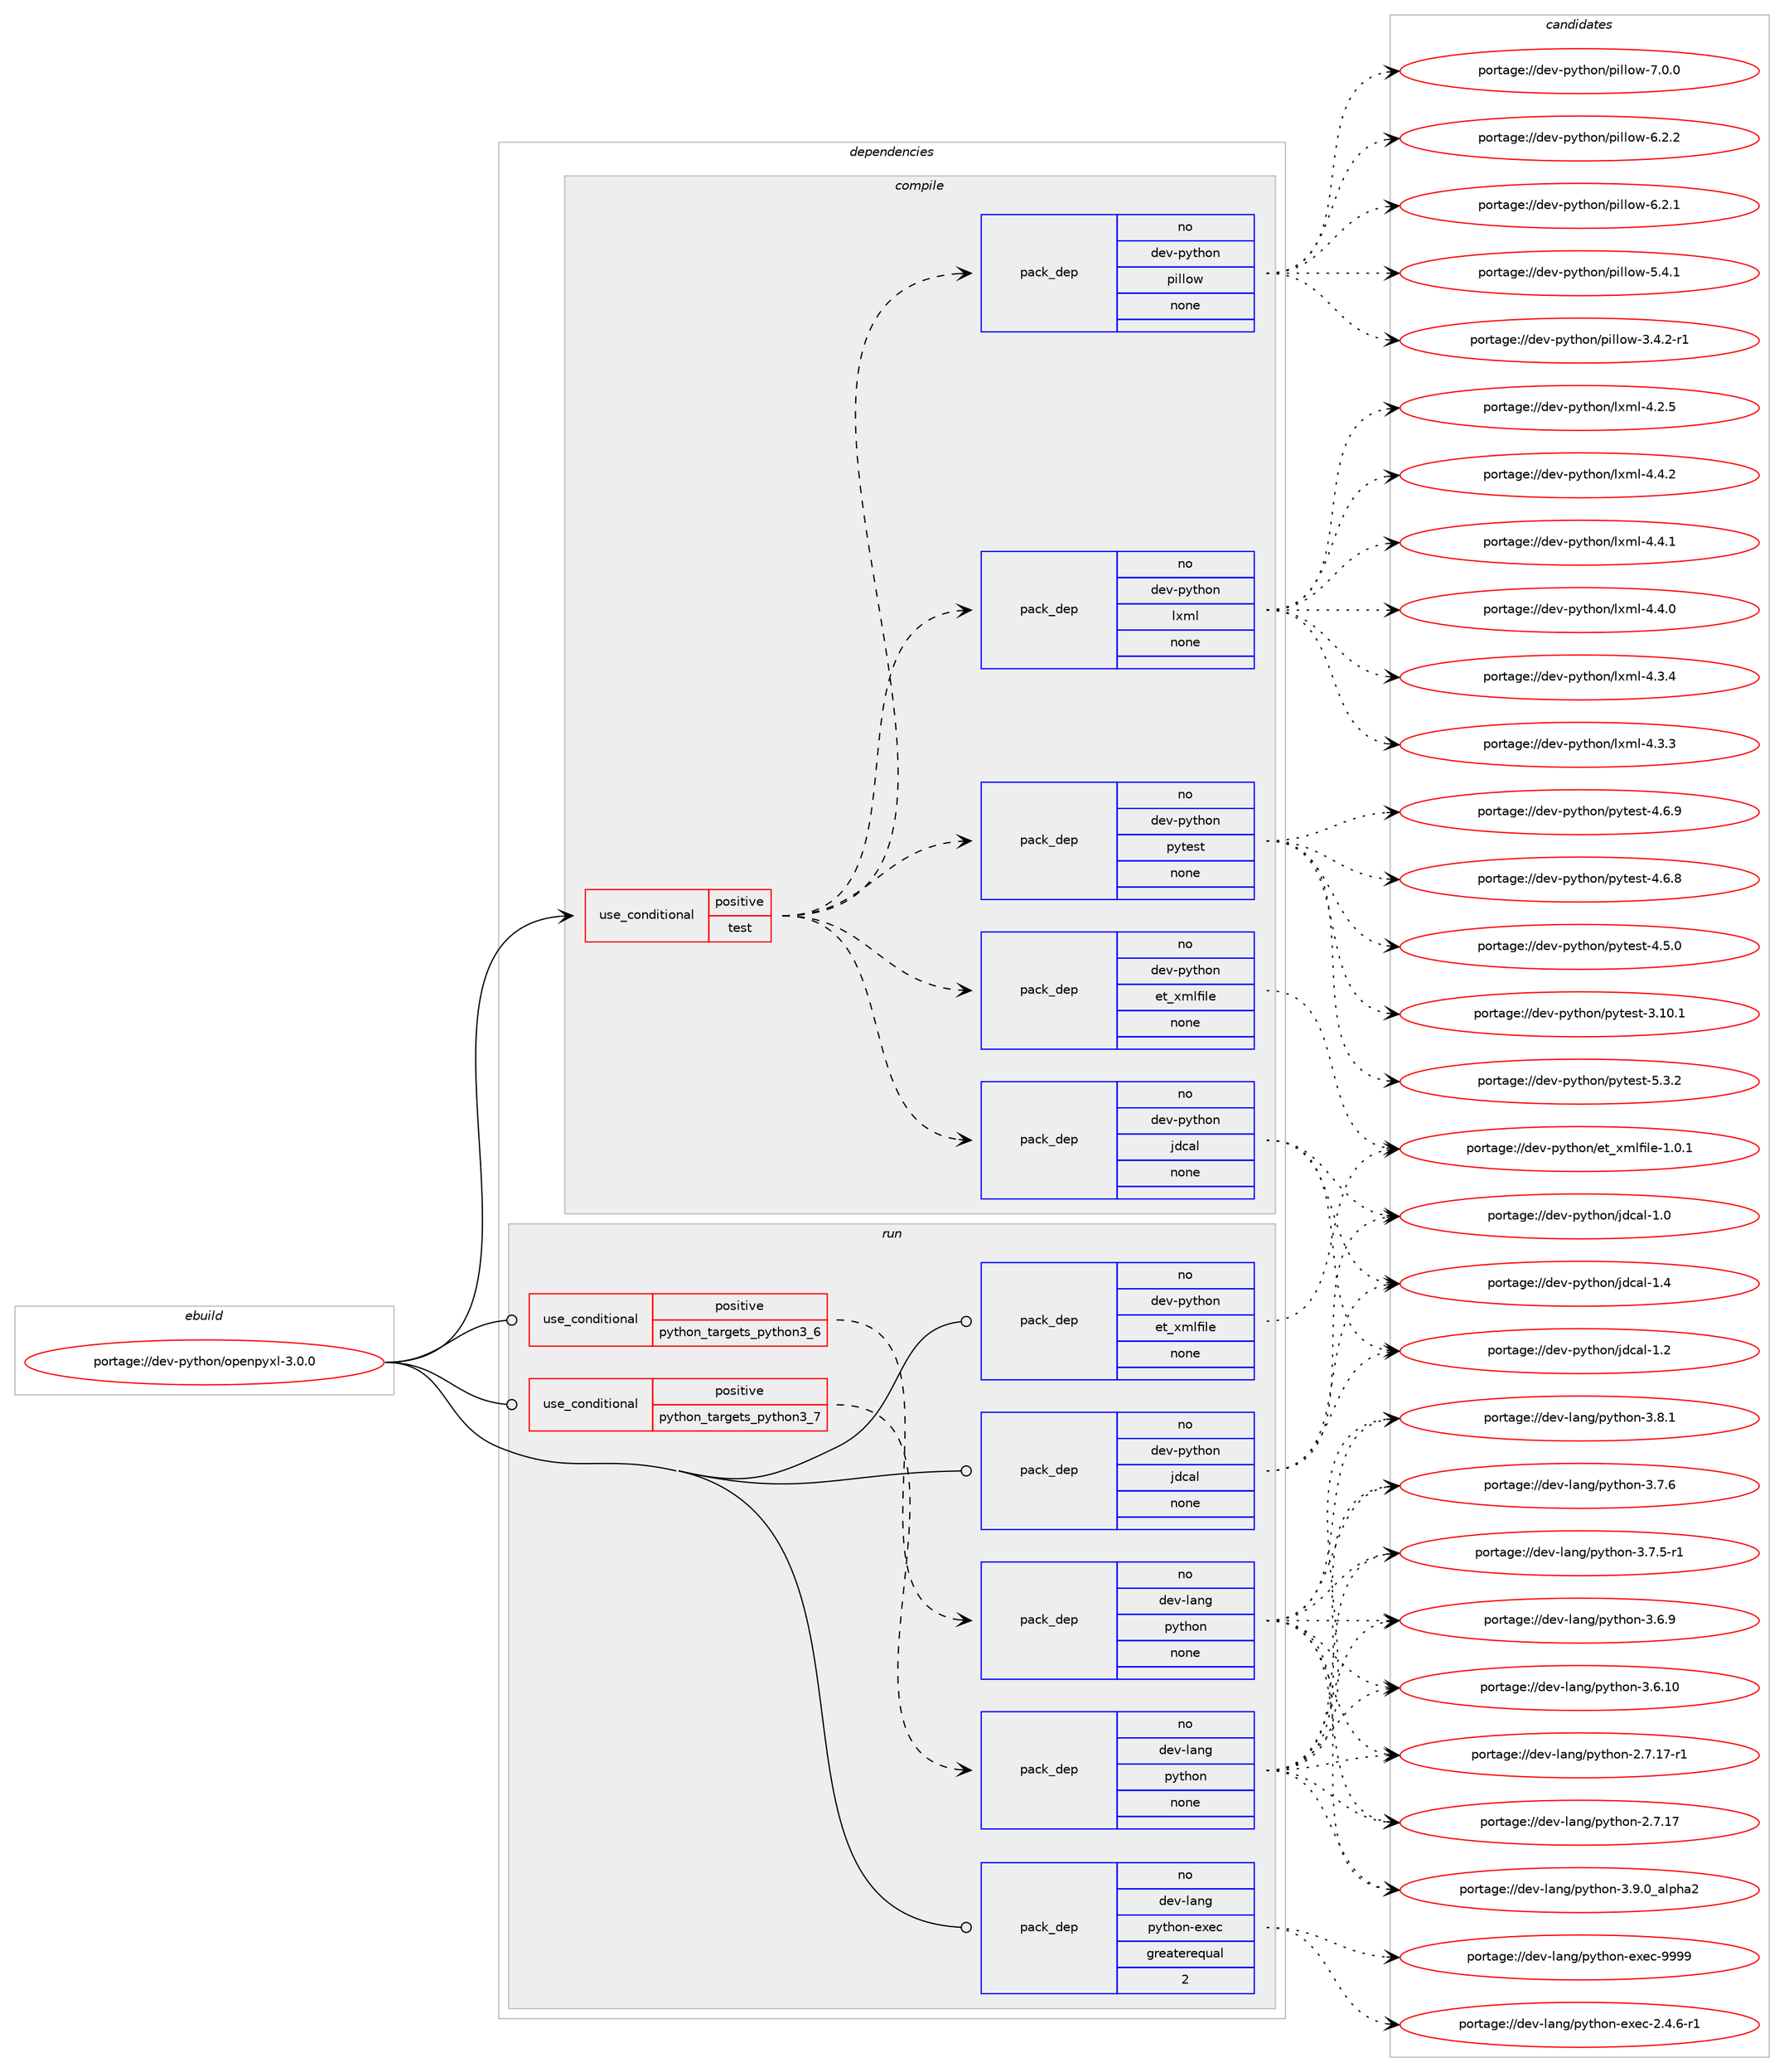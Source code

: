 digraph prolog {

# *************
# Graph options
# *************

newrank=true;
concentrate=true;
compound=true;
graph [rankdir=LR,fontname=Helvetica,fontsize=10,ranksep=1.5];#, ranksep=2.5, nodesep=0.2];
edge  [arrowhead=vee];
node  [fontname=Helvetica,fontsize=10];

# **********
# The ebuild
# **********

subgraph cluster_leftcol {
color=gray;
label=<<i>ebuild</i>>;
id [label="portage://dev-python/openpyxl-3.0.0", color=red, width=4, href="../dev-python/openpyxl-3.0.0.svg"];
}

# ****************
# The dependencies
# ****************

subgraph cluster_midcol {
color=gray;
label=<<i>dependencies</i>>;
subgraph cluster_compile {
fillcolor="#eeeeee";
style=filled;
label=<<i>compile</i>>;
subgraph cond111877 {
dependency446826 [label=<<TABLE BORDER="0" CELLBORDER="1" CELLSPACING="0" CELLPADDING="4"><TR><TD ROWSPAN="3" CELLPADDING="10">use_conditional</TD></TR><TR><TD>positive</TD></TR><TR><TD>test</TD></TR></TABLE>>, shape=none, color=red];
subgraph pack329974 {
dependency446827 [label=<<TABLE BORDER="0" CELLBORDER="1" CELLSPACING="0" CELLPADDING="4" WIDTH="220"><TR><TD ROWSPAN="6" CELLPADDING="30">pack_dep</TD></TR><TR><TD WIDTH="110">no</TD></TR><TR><TD>dev-python</TD></TR><TR><TD>jdcal</TD></TR><TR><TD>none</TD></TR><TR><TD></TD></TR></TABLE>>, shape=none, color=blue];
}
dependency446826:e -> dependency446827:w [weight=20,style="dashed",arrowhead="vee"];
subgraph pack329975 {
dependency446828 [label=<<TABLE BORDER="0" CELLBORDER="1" CELLSPACING="0" CELLPADDING="4" WIDTH="220"><TR><TD ROWSPAN="6" CELLPADDING="30">pack_dep</TD></TR><TR><TD WIDTH="110">no</TD></TR><TR><TD>dev-python</TD></TR><TR><TD>et_xmlfile</TD></TR><TR><TD>none</TD></TR><TR><TD></TD></TR></TABLE>>, shape=none, color=blue];
}
dependency446826:e -> dependency446828:w [weight=20,style="dashed",arrowhead="vee"];
subgraph pack329976 {
dependency446829 [label=<<TABLE BORDER="0" CELLBORDER="1" CELLSPACING="0" CELLPADDING="4" WIDTH="220"><TR><TD ROWSPAN="6" CELLPADDING="30">pack_dep</TD></TR><TR><TD WIDTH="110">no</TD></TR><TR><TD>dev-python</TD></TR><TR><TD>pytest</TD></TR><TR><TD>none</TD></TR><TR><TD></TD></TR></TABLE>>, shape=none, color=blue];
}
dependency446826:e -> dependency446829:w [weight=20,style="dashed",arrowhead="vee"];
subgraph pack329977 {
dependency446830 [label=<<TABLE BORDER="0" CELLBORDER="1" CELLSPACING="0" CELLPADDING="4" WIDTH="220"><TR><TD ROWSPAN="6" CELLPADDING="30">pack_dep</TD></TR><TR><TD WIDTH="110">no</TD></TR><TR><TD>dev-python</TD></TR><TR><TD>lxml</TD></TR><TR><TD>none</TD></TR><TR><TD></TD></TR></TABLE>>, shape=none, color=blue];
}
dependency446826:e -> dependency446830:w [weight=20,style="dashed",arrowhead="vee"];
subgraph pack329978 {
dependency446831 [label=<<TABLE BORDER="0" CELLBORDER="1" CELLSPACING="0" CELLPADDING="4" WIDTH="220"><TR><TD ROWSPAN="6" CELLPADDING="30">pack_dep</TD></TR><TR><TD WIDTH="110">no</TD></TR><TR><TD>dev-python</TD></TR><TR><TD>pillow</TD></TR><TR><TD>none</TD></TR><TR><TD></TD></TR></TABLE>>, shape=none, color=blue];
}
dependency446826:e -> dependency446831:w [weight=20,style="dashed",arrowhead="vee"];
}
id:e -> dependency446826:w [weight=20,style="solid",arrowhead="vee"];
}
subgraph cluster_compileandrun {
fillcolor="#eeeeee";
style=filled;
label=<<i>compile and run</i>>;
}
subgraph cluster_run {
fillcolor="#eeeeee";
style=filled;
label=<<i>run</i>>;
subgraph cond111878 {
dependency446832 [label=<<TABLE BORDER="0" CELLBORDER="1" CELLSPACING="0" CELLPADDING="4"><TR><TD ROWSPAN="3" CELLPADDING="10">use_conditional</TD></TR><TR><TD>positive</TD></TR><TR><TD>python_targets_python3_6</TD></TR></TABLE>>, shape=none, color=red];
subgraph pack329979 {
dependency446833 [label=<<TABLE BORDER="0" CELLBORDER="1" CELLSPACING="0" CELLPADDING="4" WIDTH="220"><TR><TD ROWSPAN="6" CELLPADDING="30">pack_dep</TD></TR><TR><TD WIDTH="110">no</TD></TR><TR><TD>dev-lang</TD></TR><TR><TD>python</TD></TR><TR><TD>none</TD></TR><TR><TD></TD></TR></TABLE>>, shape=none, color=blue];
}
dependency446832:e -> dependency446833:w [weight=20,style="dashed",arrowhead="vee"];
}
id:e -> dependency446832:w [weight=20,style="solid",arrowhead="odot"];
subgraph cond111879 {
dependency446834 [label=<<TABLE BORDER="0" CELLBORDER="1" CELLSPACING="0" CELLPADDING="4"><TR><TD ROWSPAN="3" CELLPADDING="10">use_conditional</TD></TR><TR><TD>positive</TD></TR><TR><TD>python_targets_python3_7</TD></TR></TABLE>>, shape=none, color=red];
subgraph pack329980 {
dependency446835 [label=<<TABLE BORDER="0" CELLBORDER="1" CELLSPACING="0" CELLPADDING="4" WIDTH="220"><TR><TD ROWSPAN="6" CELLPADDING="30">pack_dep</TD></TR><TR><TD WIDTH="110">no</TD></TR><TR><TD>dev-lang</TD></TR><TR><TD>python</TD></TR><TR><TD>none</TD></TR><TR><TD></TD></TR></TABLE>>, shape=none, color=blue];
}
dependency446834:e -> dependency446835:w [weight=20,style="dashed",arrowhead="vee"];
}
id:e -> dependency446834:w [weight=20,style="solid",arrowhead="odot"];
subgraph pack329981 {
dependency446836 [label=<<TABLE BORDER="0" CELLBORDER="1" CELLSPACING="0" CELLPADDING="4" WIDTH="220"><TR><TD ROWSPAN="6" CELLPADDING="30">pack_dep</TD></TR><TR><TD WIDTH="110">no</TD></TR><TR><TD>dev-lang</TD></TR><TR><TD>python-exec</TD></TR><TR><TD>greaterequal</TD></TR><TR><TD>2</TD></TR></TABLE>>, shape=none, color=blue];
}
id:e -> dependency446836:w [weight=20,style="solid",arrowhead="odot"];
subgraph pack329982 {
dependency446837 [label=<<TABLE BORDER="0" CELLBORDER="1" CELLSPACING="0" CELLPADDING="4" WIDTH="220"><TR><TD ROWSPAN="6" CELLPADDING="30">pack_dep</TD></TR><TR><TD WIDTH="110">no</TD></TR><TR><TD>dev-python</TD></TR><TR><TD>et_xmlfile</TD></TR><TR><TD>none</TD></TR><TR><TD></TD></TR></TABLE>>, shape=none, color=blue];
}
id:e -> dependency446837:w [weight=20,style="solid",arrowhead="odot"];
subgraph pack329983 {
dependency446838 [label=<<TABLE BORDER="0" CELLBORDER="1" CELLSPACING="0" CELLPADDING="4" WIDTH="220"><TR><TD ROWSPAN="6" CELLPADDING="30">pack_dep</TD></TR><TR><TD WIDTH="110">no</TD></TR><TR><TD>dev-python</TD></TR><TR><TD>jdcal</TD></TR><TR><TD>none</TD></TR><TR><TD></TD></TR></TABLE>>, shape=none, color=blue];
}
id:e -> dependency446838:w [weight=20,style="solid",arrowhead="odot"];
}
}

# **************
# The candidates
# **************

subgraph cluster_choices {
rank=same;
color=gray;
label=<<i>candidates</i>>;

subgraph choice329974 {
color=black;
nodesep=1;
choice1001011184511212111610411111047106100999710845494652 [label="portage://dev-python/jdcal-1.4", color=red, width=4,href="../dev-python/jdcal-1.4.svg"];
choice1001011184511212111610411111047106100999710845494650 [label="portage://dev-python/jdcal-1.2", color=red, width=4,href="../dev-python/jdcal-1.2.svg"];
choice1001011184511212111610411111047106100999710845494648 [label="portage://dev-python/jdcal-1.0", color=red, width=4,href="../dev-python/jdcal-1.0.svg"];
dependency446827:e -> choice1001011184511212111610411111047106100999710845494652:w [style=dotted,weight="100"];
dependency446827:e -> choice1001011184511212111610411111047106100999710845494650:w [style=dotted,weight="100"];
dependency446827:e -> choice1001011184511212111610411111047106100999710845494648:w [style=dotted,weight="100"];
}
subgraph choice329975 {
color=black;
nodesep=1;
choice100101118451121211161041111104710111695120109108102105108101454946484649 [label="portage://dev-python/et_xmlfile-1.0.1", color=red, width=4,href="../dev-python/et_xmlfile-1.0.1.svg"];
dependency446828:e -> choice100101118451121211161041111104710111695120109108102105108101454946484649:w [style=dotted,weight="100"];
}
subgraph choice329976 {
color=black;
nodesep=1;
choice1001011184511212111610411111047112121116101115116455346514650 [label="portage://dev-python/pytest-5.3.2", color=red, width=4,href="../dev-python/pytest-5.3.2.svg"];
choice1001011184511212111610411111047112121116101115116455246544657 [label="portage://dev-python/pytest-4.6.9", color=red, width=4,href="../dev-python/pytest-4.6.9.svg"];
choice1001011184511212111610411111047112121116101115116455246544656 [label="portage://dev-python/pytest-4.6.8", color=red, width=4,href="../dev-python/pytest-4.6.8.svg"];
choice1001011184511212111610411111047112121116101115116455246534648 [label="portage://dev-python/pytest-4.5.0", color=red, width=4,href="../dev-python/pytest-4.5.0.svg"];
choice100101118451121211161041111104711212111610111511645514649484649 [label="portage://dev-python/pytest-3.10.1", color=red, width=4,href="../dev-python/pytest-3.10.1.svg"];
dependency446829:e -> choice1001011184511212111610411111047112121116101115116455346514650:w [style=dotted,weight="100"];
dependency446829:e -> choice1001011184511212111610411111047112121116101115116455246544657:w [style=dotted,weight="100"];
dependency446829:e -> choice1001011184511212111610411111047112121116101115116455246544656:w [style=dotted,weight="100"];
dependency446829:e -> choice1001011184511212111610411111047112121116101115116455246534648:w [style=dotted,weight="100"];
dependency446829:e -> choice100101118451121211161041111104711212111610111511645514649484649:w [style=dotted,weight="100"];
}
subgraph choice329977 {
color=black;
nodesep=1;
choice1001011184511212111610411111047108120109108455246524650 [label="portage://dev-python/lxml-4.4.2", color=red, width=4,href="../dev-python/lxml-4.4.2.svg"];
choice1001011184511212111610411111047108120109108455246524649 [label="portage://dev-python/lxml-4.4.1", color=red, width=4,href="../dev-python/lxml-4.4.1.svg"];
choice1001011184511212111610411111047108120109108455246524648 [label="portage://dev-python/lxml-4.4.0", color=red, width=4,href="../dev-python/lxml-4.4.0.svg"];
choice1001011184511212111610411111047108120109108455246514652 [label="portage://dev-python/lxml-4.3.4", color=red, width=4,href="../dev-python/lxml-4.3.4.svg"];
choice1001011184511212111610411111047108120109108455246514651 [label="portage://dev-python/lxml-4.3.3", color=red, width=4,href="../dev-python/lxml-4.3.3.svg"];
choice1001011184511212111610411111047108120109108455246504653 [label="portage://dev-python/lxml-4.2.5", color=red, width=4,href="../dev-python/lxml-4.2.5.svg"];
dependency446830:e -> choice1001011184511212111610411111047108120109108455246524650:w [style=dotted,weight="100"];
dependency446830:e -> choice1001011184511212111610411111047108120109108455246524649:w [style=dotted,weight="100"];
dependency446830:e -> choice1001011184511212111610411111047108120109108455246524648:w [style=dotted,weight="100"];
dependency446830:e -> choice1001011184511212111610411111047108120109108455246514652:w [style=dotted,weight="100"];
dependency446830:e -> choice1001011184511212111610411111047108120109108455246514651:w [style=dotted,weight="100"];
dependency446830:e -> choice1001011184511212111610411111047108120109108455246504653:w [style=dotted,weight="100"];
}
subgraph choice329978 {
color=black;
nodesep=1;
choice1001011184511212111610411111047112105108108111119455546484648 [label="portage://dev-python/pillow-7.0.0", color=red, width=4,href="../dev-python/pillow-7.0.0.svg"];
choice1001011184511212111610411111047112105108108111119455446504650 [label="portage://dev-python/pillow-6.2.2", color=red, width=4,href="../dev-python/pillow-6.2.2.svg"];
choice1001011184511212111610411111047112105108108111119455446504649 [label="portage://dev-python/pillow-6.2.1", color=red, width=4,href="../dev-python/pillow-6.2.1.svg"];
choice1001011184511212111610411111047112105108108111119455346524649 [label="portage://dev-python/pillow-5.4.1", color=red, width=4,href="../dev-python/pillow-5.4.1.svg"];
choice10010111845112121116104111110471121051081081111194551465246504511449 [label="portage://dev-python/pillow-3.4.2-r1", color=red, width=4,href="../dev-python/pillow-3.4.2-r1.svg"];
dependency446831:e -> choice1001011184511212111610411111047112105108108111119455546484648:w [style=dotted,weight="100"];
dependency446831:e -> choice1001011184511212111610411111047112105108108111119455446504650:w [style=dotted,weight="100"];
dependency446831:e -> choice1001011184511212111610411111047112105108108111119455446504649:w [style=dotted,weight="100"];
dependency446831:e -> choice1001011184511212111610411111047112105108108111119455346524649:w [style=dotted,weight="100"];
dependency446831:e -> choice10010111845112121116104111110471121051081081111194551465246504511449:w [style=dotted,weight="100"];
}
subgraph choice329979 {
color=black;
nodesep=1;
choice10010111845108971101034711212111610411111045514657464895971081121049750 [label="portage://dev-lang/python-3.9.0_alpha2", color=red, width=4,href="../dev-lang/python-3.9.0_alpha2.svg"];
choice100101118451089711010347112121116104111110455146564649 [label="portage://dev-lang/python-3.8.1", color=red, width=4,href="../dev-lang/python-3.8.1.svg"];
choice100101118451089711010347112121116104111110455146554654 [label="portage://dev-lang/python-3.7.6", color=red, width=4,href="../dev-lang/python-3.7.6.svg"];
choice1001011184510897110103471121211161041111104551465546534511449 [label="portage://dev-lang/python-3.7.5-r1", color=red, width=4,href="../dev-lang/python-3.7.5-r1.svg"];
choice100101118451089711010347112121116104111110455146544657 [label="portage://dev-lang/python-3.6.9", color=red, width=4,href="../dev-lang/python-3.6.9.svg"];
choice10010111845108971101034711212111610411111045514654464948 [label="portage://dev-lang/python-3.6.10", color=red, width=4,href="../dev-lang/python-3.6.10.svg"];
choice100101118451089711010347112121116104111110455046554649554511449 [label="portage://dev-lang/python-2.7.17-r1", color=red, width=4,href="../dev-lang/python-2.7.17-r1.svg"];
choice10010111845108971101034711212111610411111045504655464955 [label="portage://dev-lang/python-2.7.17", color=red, width=4,href="../dev-lang/python-2.7.17.svg"];
dependency446833:e -> choice10010111845108971101034711212111610411111045514657464895971081121049750:w [style=dotted,weight="100"];
dependency446833:e -> choice100101118451089711010347112121116104111110455146564649:w [style=dotted,weight="100"];
dependency446833:e -> choice100101118451089711010347112121116104111110455146554654:w [style=dotted,weight="100"];
dependency446833:e -> choice1001011184510897110103471121211161041111104551465546534511449:w [style=dotted,weight="100"];
dependency446833:e -> choice100101118451089711010347112121116104111110455146544657:w [style=dotted,weight="100"];
dependency446833:e -> choice10010111845108971101034711212111610411111045514654464948:w [style=dotted,weight="100"];
dependency446833:e -> choice100101118451089711010347112121116104111110455046554649554511449:w [style=dotted,weight="100"];
dependency446833:e -> choice10010111845108971101034711212111610411111045504655464955:w [style=dotted,weight="100"];
}
subgraph choice329980 {
color=black;
nodesep=1;
choice10010111845108971101034711212111610411111045514657464895971081121049750 [label="portage://dev-lang/python-3.9.0_alpha2", color=red, width=4,href="../dev-lang/python-3.9.0_alpha2.svg"];
choice100101118451089711010347112121116104111110455146564649 [label="portage://dev-lang/python-3.8.1", color=red, width=4,href="../dev-lang/python-3.8.1.svg"];
choice100101118451089711010347112121116104111110455146554654 [label="portage://dev-lang/python-3.7.6", color=red, width=4,href="../dev-lang/python-3.7.6.svg"];
choice1001011184510897110103471121211161041111104551465546534511449 [label="portage://dev-lang/python-3.7.5-r1", color=red, width=4,href="../dev-lang/python-3.7.5-r1.svg"];
choice100101118451089711010347112121116104111110455146544657 [label="portage://dev-lang/python-3.6.9", color=red, width=4,href="../dev-lang/python-3.6.9.svg"];
choice10010111845108971101034711212111610411111045514654464948 [label="portage://dev-lang/python-3.6.10", color=red, width=4,href="../dev-lang/python-3.6.10.svg"];
choice100101118451089711010347112121116104111110455046554649554511449 [label="portage://dev-lang/python-2.7.17-r1", color=red, width=4,href="../dev-lang/python-2.7.17-r1.svg"];
choice10010111845108971101034711212111610411111045504655464955 [label="portage://dev-lang/python-2.7.17", color=red, width=4,href="../dev-lang/python-2.7.17.svg"];
dependency446835:e -> choice10010111845108971101034711212111610411111045514657464895971081121049750:w [style=dotted,weight="100"];
dependency446835:e -> choice100101118451089711010347112121116104111110455146564649:w [style=dotted,weight="100"];
dependency446835:e -> choice100101118451089711010347112121116104111110455146554654:w [style=dotted,weight="100"];
dependency446835:e -> choice1001011184510897110103471121211161041111104551465546534511449:w [style=dotted,weight="100"];
dependency446835:e -> choice100101118451089711010347112121116104111110455146544657:w [style=dotted,weight="100"];
dependency446835:e -> choice10010111845108971101034711212111610411111045514654464948:w [style=dotted,weight="100"];
dependency446835:e -> choice100101118451089711010347112121116104111110455046554649554511449:w [style=dotted,weight="100"];
dependency446835:e -> choice10010111845108971101034711212111610411111045504655464955:w [style=dotted,weight="100"];
}
subgraph choice329981 {
color=black;
nodesep=1;
choice10010111845108971101034711212111610411111045101120101994557575757 [label="portage://dev-lang/python-exec-9999", color=red, width=4,href="../dev-lang/python-exec-9999.svg"];
choice10010111845108971101034711212111610411111045101120101994550465246544511449 [label="portage://dev-lang/python-exec-2.4.6-r1", color=red, width=4,href="../dev-lang/python-exec-2.4.6-r1.svg"];
dependency446836:e -> choice10010111845108971101034711212111610411111045101120101994557575757:w [style=dotted,weight="100"];
dependency446836:e -> choice10010111845108971101034711212111610411111045101120101994550465246544511449:w [style=dotted,weight="100"];
}
subgraph choice329982 {
color=black;
nodesep=1;
choice100101118451121211161041111104710111695120109108102105108101454946484649 [label="portage://dev-python/et_xmlfile-1.0.1", color=red, width=4,href="../dev-python/et_xmlfile-1.0.1.svg"];
dependency446837:e -> choice100101118451121211161041111104710111695120109108102105108101454946484649:w [style=dotted,weight="100"];
}
subgraph choice329983 {
color=black;
nodesep=1;
choice1001011184511212111610411111047106100999710845494652 [label="portage://dev-python/jdcal-1.4", color=red, width=4,href="../dev-python/jdcal-1.4.svg"];
choice1001011184511212111610411111047106100999710845494650 [label="portage://dev-python/jdcal-1.2", color=red, width=4,href="../dev-python/jdcal-1.2.svg"];
choice1001011184511212111610411111047106100999710845494648 [label="portage://dev-python/jdcal-1.0", color=red, width=4,href="../dev-python/jdcal-1.0.svg"];
dependency446838:e -> choice1001011184511212111610411111047106100999710845494652:w [style=dotted,weight="100"];
dependency446838:e -> choice1001011184511212111610411111047106100999710845494650:w [style=dotted,weight="100"];
dependency446838:e -> choice1001011184511212111610411111047106100999710845494648:w [style=dotted,weight="100"];
}
}

}
